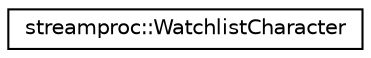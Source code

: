 digraph "Graphical Class Hierarchy"
{
  edge [fontname="Helvetica",fontsize="10",labelfontname="Helvetica",labelfontsize="10"];
  node [fontname="Helvetica",fontsize="10",shape=record];
  rankdir="LR";
  Node0 [label="streamproc::WatchlistCharacter",height=0.2,width=0.4,color="black", fillcolor="white", style="filled",URL="$d5/d1d/structstreamproc_1_1WatchlistCharacter.html"];
}
